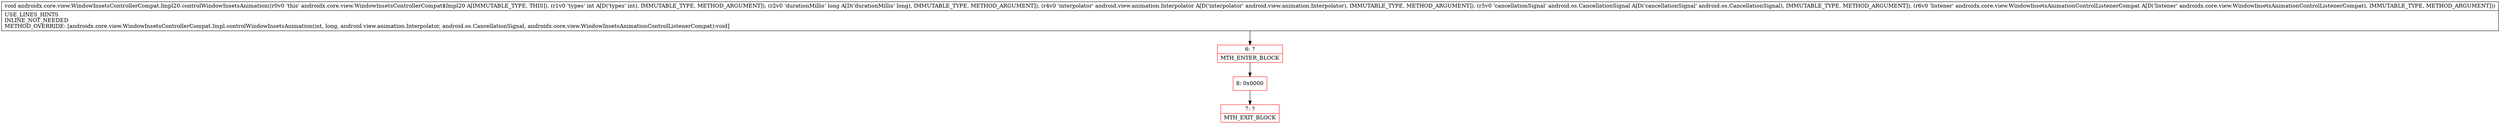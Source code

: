 digraph "CFG forandroidx.core.view.WindowInsetsControllerCompat.Impl20.controlWindowInsetsAnimation(IJLandroid\/view\/animation\/Interpolator;Landroid\/os\/CancellationSignal;Landroidx\/core\/view\/WindowInsetsAnimationControlListenerCompat;)V" {
subgraph cluster_Region_776058120 {
label = "R(0)";
node [shape=record,color=blue];
}
Node_6 [shape=record,color=red,label="{6\:\ ?|MTH_ENTER_BLOCK\l}"];
Node_8 [shape=record,color=red,label="{8\:\ 0x0000}"];
Node_7 [shape=record,color=red,label="{7\:\ ?|MTH_EXIT_BLOCK\l}"];
MethodNode[shape=record,label="{void androidx.core.view.WindowInsetsControllerCompat.Impl20.controlWindowInsetsAnimation((r0v0 'this' androidx.core.view.WindowInsetsControllerCompat$Impl20 A[IMMUTABLE_TYPE, THIS]), (r1v0 'types' int A[D('types' int), IMMUTABLE_TYPE, METHOD_ARGUMENT]), (r2v0 'durationMillis' long A[D('durationMillis' long), IMMUTABLE_TYPE, METHOD_ARGUMENT]), (r4v0 'interpolator' android.view.animation.Interpolator A[D('interpolator' android.view.animation.Interpolator), IMMUTABLE_TYPE, METHOD_ARGUMENT]), (r5v0 'cancellationSignal' android.os.CancellationSignal A[D('cancellationSignal' android.os.CancellationSignal), IMMUTABLE_TYPE, METHOD_ARGUMENT]), (r6v0 'listener' androidx.core.view.WindowInsetsAnimationControlListenerCompat A[D('listener' androidx.core.view.WindowInsetsAnimationControlListenerCompat), IMMUTABLE_TYPE, METHOD_ARGUMENT]))  | USE_LINES_HINTS\lINLINE_NOT_NEEDED\lMETHOD_OVERRIDE: [androidx.core.view.WindowInsetsControllerCompat.Impl.controlWindowInsetsAnimation(int, long, android.view.animation.Interpolator, android.os.CancellationSignal, androidx.core.view.WindowInsetsAnimationControlListenerCompat):void]\l}"];
MethodNode -> Node_6;Node_6 -> Node_8;
Node_8 -> Node_7;
}

